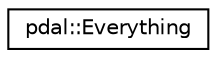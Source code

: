 digraph "Graphical Class Hierarchy"
{
  edge [fontname="Helvetica",fontsize="10",labelfontname="Helvetica",labelfontsize="10"];
  node [fontname="Helvetica",fontsize="10",shape=record];
  rankdir="LR";
  Node1 [label="pdal::Everything",height=0.2,width=0.4,color="black", fillcolor="white", style="filled",URL="$namespacepdal.html#unionpdal_1_1Everything"];
}
